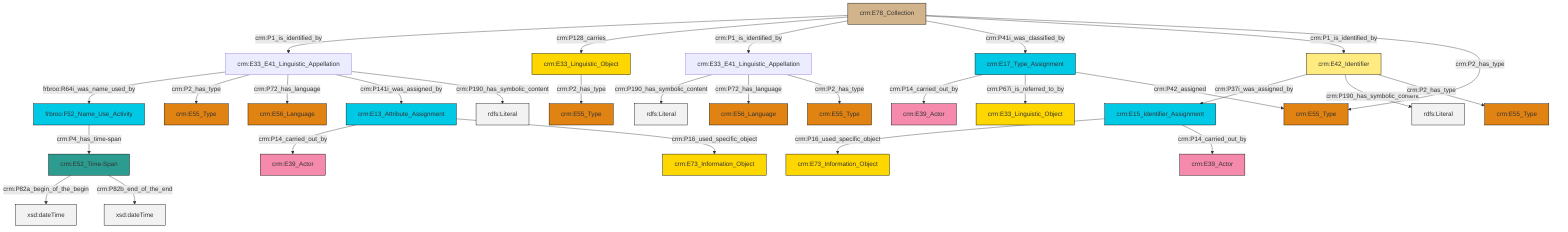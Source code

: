 graph TD
classDef Literal fill:#f2f2f2,stroke:#000000;
classDef CRM_Entity fill:#FFFFFF,stroke:#000000;
classDef Temporal_Entity fill:#00C9E6, stroke:#000000;
classDef Type fill:#E18312, stroke:#000000;
classDef Time-Span fill:#2C9C91, stroke:#000000;
classDef Appellation fill:#FFEB7F, stroke:#000000;
classDef Place fill:#008836, stroke:#000000;
classDef Persistent_Item fill:#B266B2, stroke:#000000;
classDef Conceptual_Object fill:#FFD700, stroke:#000000;
classDef Physical_Thing fill:#D2B48C, stroke:#000000;
classDef Actor fill:#f58aad, stroke:#000000;
classDef PC_Classes fill:#4ce600, stroke:#000000;
classDef Multi fill:#cccccc,stroke:#000000;

2["crm:E52_Time-Span"]:::Time-Span -->|crm:P82a_begin_of_the_begin| 3[xsd:dateTime]:::Literal
0["crm:E78_Collection"]:::Physical_Thing -->|crm:P1_is_identified_by| 6["crm:E33_E41_Linguistic_Appellation"]:::Default
12["frbroo:F52_Name_Use_Activity"]:::Temporal_Entity -->|crm:P4_has_time-span| 2["crm:E52_Time-Span"]:::Time-Span
6["crm:E33_E41_Linguistic_Appellation"]:::Default -->|frbroo:R64i_was_name_used_by| 12["frbroo:F52_Name_Use_Activity"]:::Temporal_Entity
0["crm:E78_Collection"]:::Physical_Thing -->|crm:P128_carries| 15["crm:E33_Linguistic_Object"]:::Conceptual_Object
16["crm:E17_Type_Assignment"]:::Temporal_Entity -->|crm:P14_carried_out_by| 17["crm:E39_Actor"]:::Actor
18["crm:E33_E41_Linguistic_Appellation"]:::Default -->|crm:P190_has_symbolic_content| 19[rdfs:Literal]:::Literal
6["crm:E33_E41_Linguistic_Appellation"]:::Default -->|crm:P2_has_type| 20["crm:E55_Type"]:::Type
18["crm:E33_E41_Linguistic_Appellation"]:::Default -->|crm:P72_has_language| 21["crm:E56_Language"]:::Type
6["crm:E33_E41_Linguistic_Appellation"]:::Default -->|crm:P72_has_language| 25["crm:E56_Language"]:::Type
0["crm:E78_Collection"]:::Physical_Thing -->|crm:P1_is_identified_by| 18["crm:E33_E41_Linguistic_Appellation"]:::Default
26["crm:E15_Identifier_Assignment"]:::Temporal_Entity -->|crm:P16_used_specific_object| 10["crm:E73_Information_Object"]:::Conceptual_Object
13["crm:E13_Attribute_Assignment"]:::Temporal_Entity -->|crm:P14_carried_out_by| 8["crm:E39_Actor"]:::Actor
2["crm:E52_Time-Span"]:::Time-Span -->|crm:P82b_end_of_the_end| 29[xsd:dateTime]:::Literal
16["crm:E17_Type_Assignment"]:::Temporal_Entity -->|crm:P67i_is_referred_to_by| 23["crm:E33_Linguistic_Object"]:::Conceptual_Object
0["crm:E78_Collection"]:::Physical_Thing -->|crm:P41i_was_classified_by| 16["crm:E17_Type_Assignment"]:::Temporal_Entity
16["crm:E17_Type_Assignment"]:::Temporal_Entity -->|crm:P42_assigned| 40["crm:E55_Type"]:::Type
6["crm:E33_E41_Linguistic_Appellation"]:::Default -->|crm:P141i_was_assigned_by| 13["crm:E13_Attribute_Assignment"]:::Temporal_Entity
15["crm:E33_Linguistic_Object"]:::Conceptual_Object -->|crm:P2_has_type| 38["crm:E55_Type"]:::Type
0["crm:E78_Collection"]:::Physical_Thing -->|crm:P1_is_identified_by| 33["crm:E42_Identifier"]:::Appellation
13["crm:E13_Attribute_Assignment"]:::Temporal_Entity -->|crm:P16_used_specific_object| 30["crm:E73_Information_Object"]:::Conceptual_Object
6["crm:E33_E41_Linguistic_Appellation"]:::Default -->|crm:P190_has_symbolic_content| 44[rdfs:Literal]:::Literal
33["crm:E42_Identifier"]:::Appellation -->|crm:P37i_was_assigned_by| 26["crm:E15_Identifier_Assignment"]:::Temporal_Entity
33["crm:E42_Identifier"]:::Appellation -->|crm:P190_has_symbolic_content| 48[rdfs:Literal]:::Literal
33["crm:E42_Identifier"]:::Appellation -->|crm:P2_has_type| 36["crm:E55_Type"]:::Type
26["crm:E15_Identifier_Assignment"]:::Temporal_Entity -->|crm:P14_carried_out_by| 46["crm:E39_Actor"]:::Actor
0["crm:E78_Collection"]:::Physical_Thing -->|crm:P2_has_type| 40["crm:E55_Type"]:::Type
18["crm:E33_E41_Linguistic_Appellation"]:::Default -->|crm:P2_has_type| 4["crm:E55_Type"]:::Type